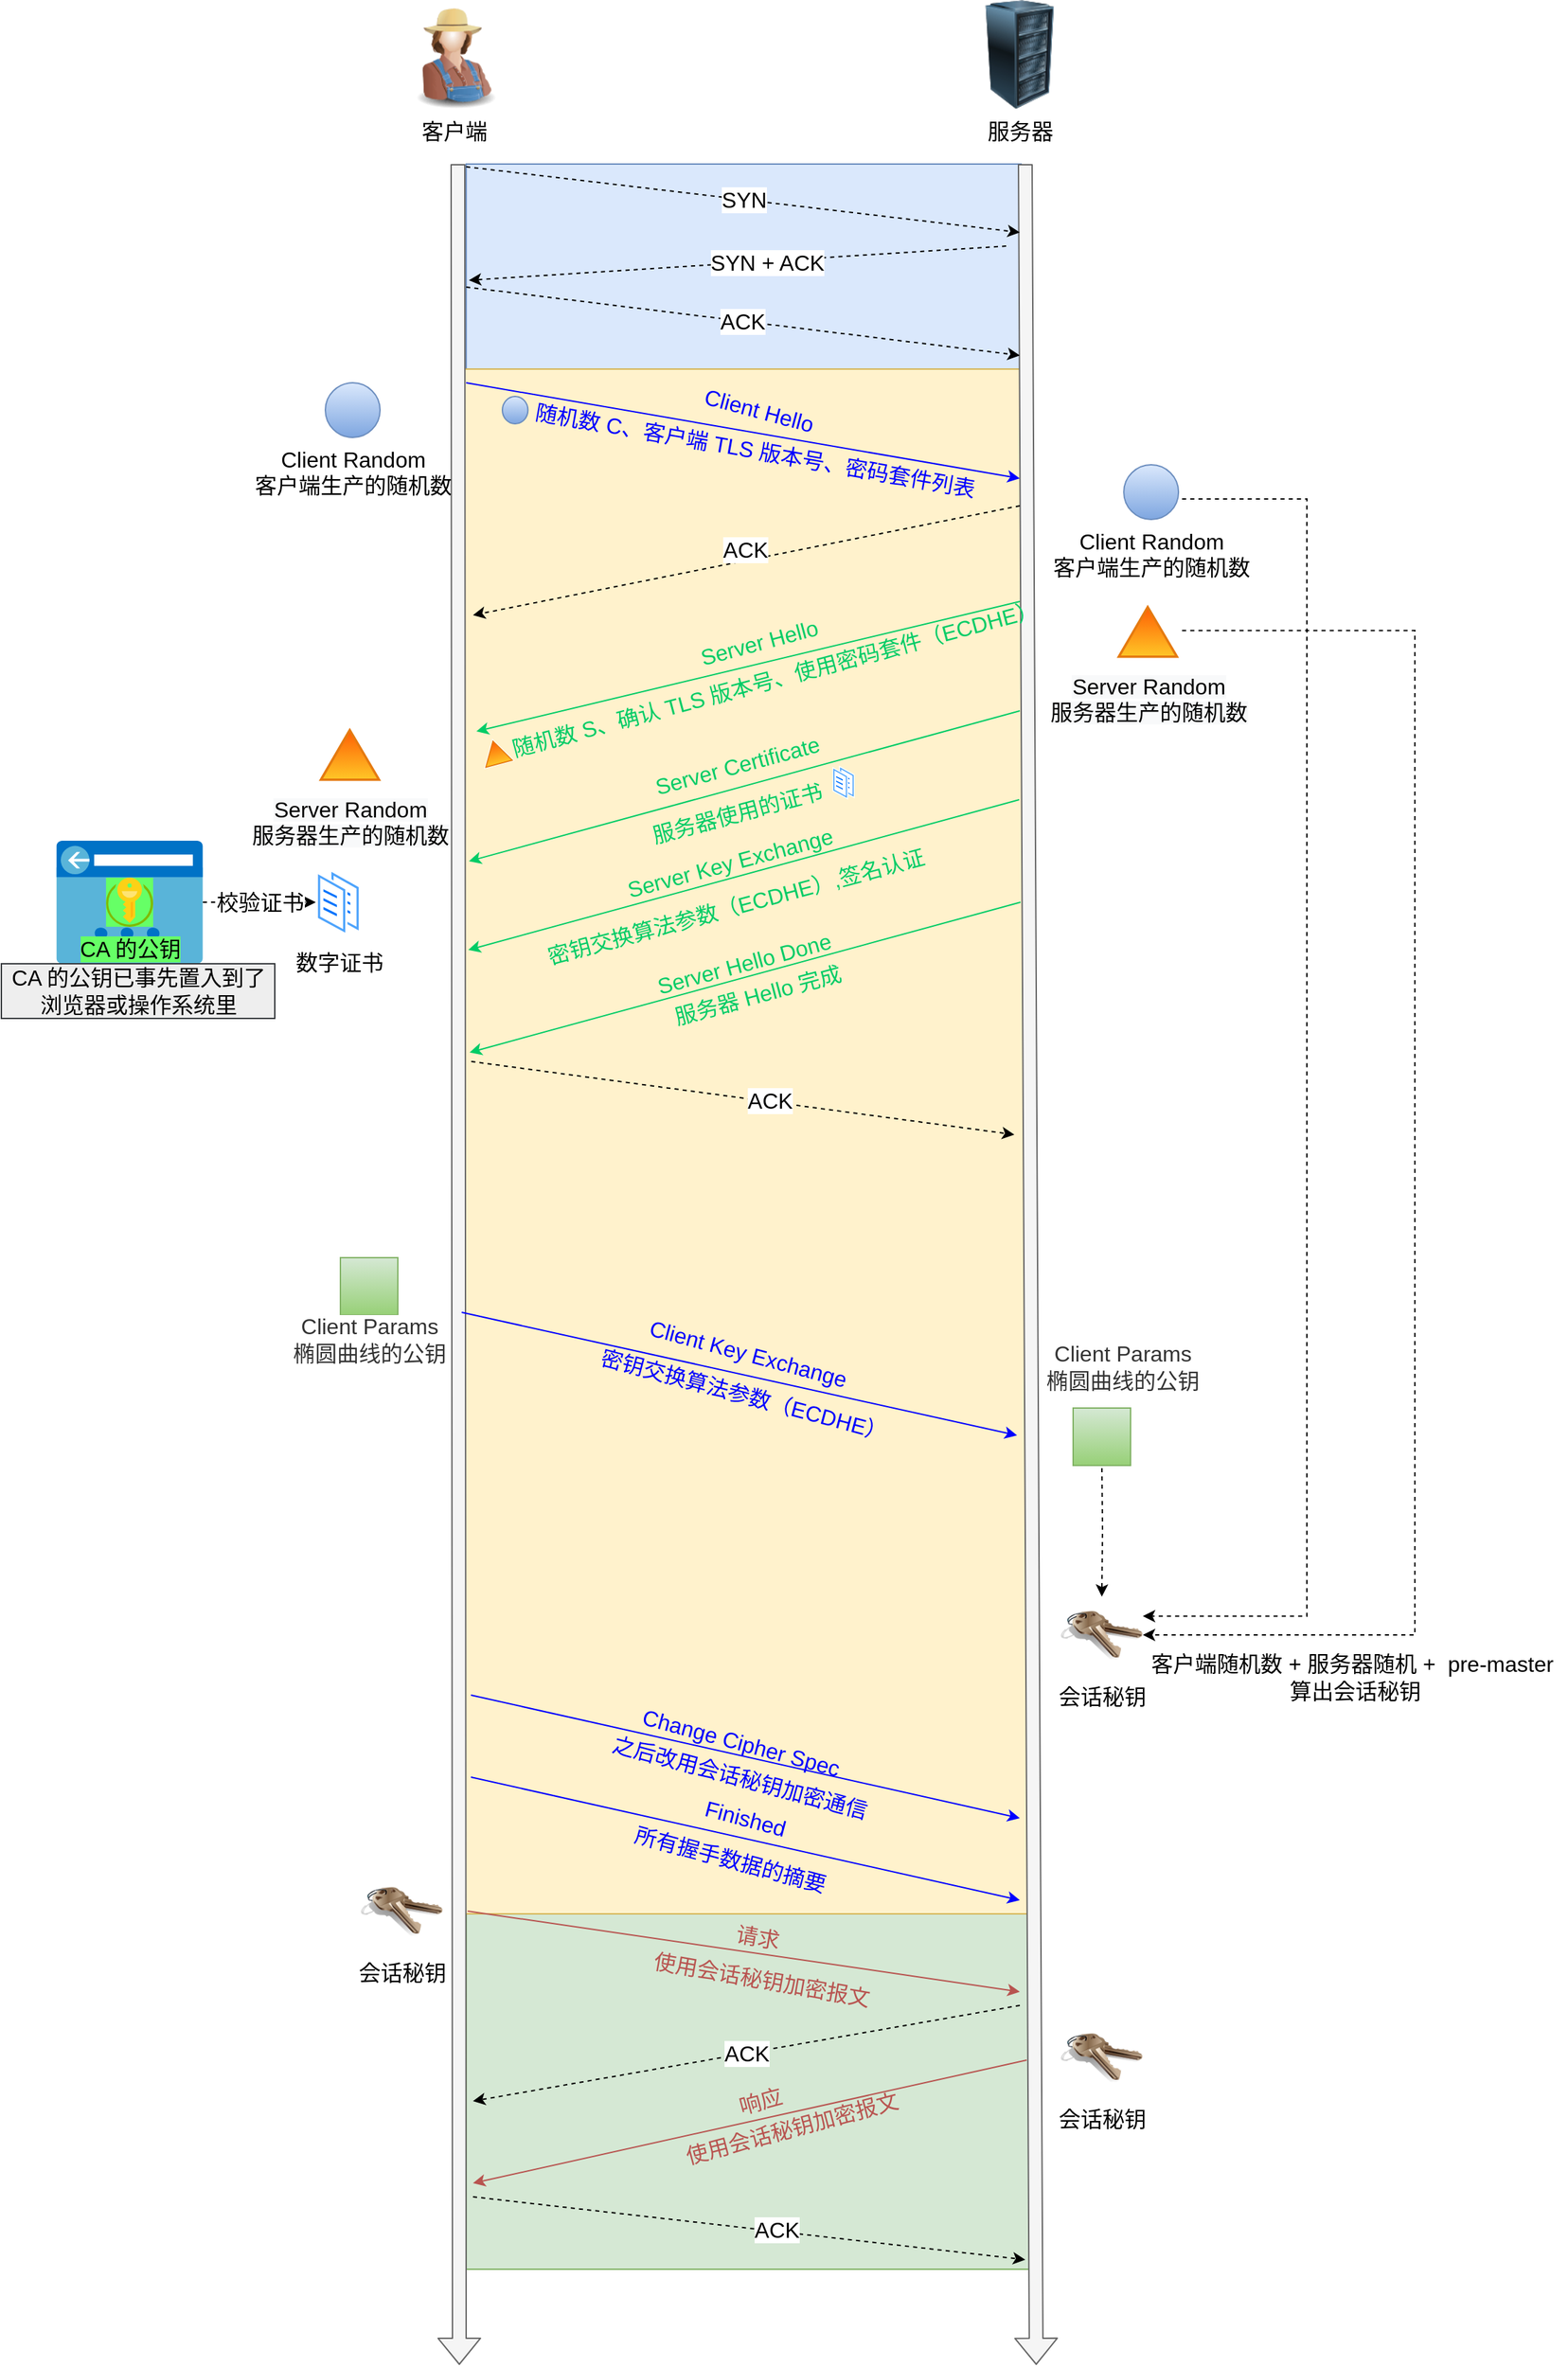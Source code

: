 <mxfile version="14.1.2" type="github">
  <diagram id="ETCgd9DjTEJAdxNfnKiP" name="第 1 页">
    <mxGraphModel dx="1426" dy="825" grid="1" gridSize="10" guides="1" tooltips="1" connect="1" arrows="1" fold="1" page="1" pageScale="1" pageWidth="827" pageHeight="1169" math="0" shadow="0">
      <root>
        <mxCell id="0" />
        <mxCell id="1" parent="0" />
        <mxCell id="SMTfnlldAPq2TJX3tMAA-1" value="" style="rounded=0;whiteSpace=wrap;html=1;fillColor=#dae8fc;strokeColor=#6c8ebf;fontSize=16;" vertex="1" parent="1">
          <mxGeometry x="485.03" y="430" width="406" height="150" as="geometry" />
        </mxCell>
        <mxCell id="SMTfnlldAPq2TJX3tMAA-2" value="" style="rounded=0;whiteSpace=wrap;html=1;fillColor=#d5e8d4;strokeColor=#82b366;fontSize=16;" vertex="1" parent="1">
          <mxGeometry x="485.03" y="1710" width="414.97" height="260" as="geometry" />
        </mxCell>
        <mxCell id="SMTfnlldAPq2TJX3tMAA-3" value="" style="rounded=0;whiteSpace=wrap;html=1;fillColor=#fff2cc;strokeColor=#d6b656;fontSize=16;" vertex="1" parent="1">
          <mxGeometry x="479" y="580" width="420" height="1130" as="geometry" />
        </mxCell>
        <mxCell id="SMTfnlldAPq2TJX3tMAA-4" value="客户端" style="image;html=1;labelBackgroundColor=#ffffff;image=img/lib/clip_art/people/Farmer_Woman_128x128.png;fontSize=16;" vertex="1" parent="1">
          <mxGeometry x="436.4" y="310" width="80" height="80" as="geometry" />
        </mxCell>
        <mxCell id="SMTfnlldAPq2TJX3tMAA-5" value="服务器" style="image;html=1;labelBackgroundColor=#ffffff;image=img/lib/clip_art/computers/Server_Rack_128x128.png;fontSize=16;" vertex="1" parent="1">
          <mxGeometry x="850" y="310" width="80" height="80" as="geometry" />
        </mxCell>
        <mxCell id="SMTfnlldAPq2TJX3tMAA-6" value="" style="shape=flexArrow;endArrow=classic;html=1;fillColor=#f5f5f5;strokeColor=#666666;fontSize=16;" edge="1" parent="1">
          <mxGeometry width="50" height="50" relative="1" as="geometry">
            <mxPoint x="479" y="430" as="sourcePoint" />
            <mxPoint x="480" y="2040" as="targetPoint" />
          </mxGeometry>
        </mxCell>
        <mxCell id="SMTfnlldAPq2TJX3tMAA-7" value="" style="shape=flexArrow;endArrow=classic;html=1;fillColor=#f5f5f5;strokeColor=#666666;fontSize=16;" edge="1" parent="1">
          <mxGeometry width="50" height="50" relative="1" as="geometry">
            <mxPoint x="894" y="430" as="sourcePoint" />
            <mxPoint x="902" y="2040" as="targetPoint" />
          </mxGeometry>
        </mxCell>
        <mxCell id="SMTfnlldAPq2TJX3tMAA-8" value="" style="endArrow=classic;html=1;fontColor=#0000FF;gradientColor=#7ea6e0;fillColor=#dae8fc;strokeColor=#0000FF;fontSize=16;" edge="1" parent="1">
          <mxGeometry width="50" height="50" relative="1" as="geometry">
            <mxPoint x="485" y="590" as="sourcePoint" />
            <mxPoint x="890" y="660" as="targetPoint" />
          </mxGeometry>
        </mxCell>
        <mxCell id="SMTfnlldAPq2TJX3tMAA-9" value="Client Hello" style="text;html=1;align=center;verticalAlign=middle;resizable=0;points=[];autosize=1;rotation=15;fontColor=#0000FF;fontSize=16;" vertex="1" parent="1">
          <mxGeometry x="649" y="600" width="100" height="20" as="geometry" />
        </mxCell>
        <mxCell id="SMTfnlldAPq2TJX3tMAA-10" value="" style="endArrow=classic;html=1;dashed=1;fontSize=16;" edge="1" parent="1">
          <mxGeometry width="50" height="50" relative="1" as="geometry">
            <mxPoint x="890" y="680" as="sourcePoint" />
            <mxPoint x="490" y="760" as="targetPoint" />
          </mxGeometry>
        </mxCell>
        <mxCell id="SMTfnlldAPq2TJX3tMAA-11" value="ACK" style="text;html=1;align=center;verticalAlign=middle;resizable=0;points=[];labelBackgroundColor=#ffffff;fontSize=16;" vertex="1" connectable="0" parent="SMTfnlldAPq2TJX3tMAA-10">
          <mxGeometry x="-0.264" relative="1" as="geometry">
            <mxPoint x="-53.91" y="2.67" as="offset" />
          </mxGeometry>
        </mxCell>
        <mxCell id="SMTfnlldAPq2TJX3tMAA-12" value="" style="endArrow=classic;html=1;fontColor=#00CC66;strokeColor=#00CC66;fontSize=16;" edge="1" parent="1">
          <mxGeometry width="50" height="50" relative="1" as="geometry">
            <mxPoint x="890" y="750" as="sourcePoint" />
            <mxPoint x="492.5" y="845" as="targetPoint" />
          </mxGeometry>
        </mxCell>
        <mxCell id="SMTfnlldAPq2TJX3tMAA-13" value="Server Hello" style="text;html=1;align=center;verticalAlign=middle;resizable=0;points=[];autosize=1;rotation=-15;fontColor=#00CC66;fontSize=16;" vertex="1" parent="1">
          <mxGeometry x="649" y="770" width="100" height="20" as="geometry" />
        </mxCell>
        <mxCell id="SMTfnlldAPq2TJX3tMAA-14" value="随机数 C、客户端 TLS 版本号、密码套件列表" style="text;html=1;align=left;verticalAlign=middle;resizable=0;points=[];autosize=1;rotation=10;fontColor=#0000FF;fontSize=16;" vertex="1" parent="1">
          <mxGeometry x="531.03" y="630" width="340" height="20" as="geometry" />
        </mxCell>
        <mxCell id="SMTfnlldAPq2TJX3tMAA-15" value="" style="endArrow=classic;html=1;dashed=1;fontSize=16;" edge="1" parent="1">
          <mxGeometry width="50" height="50" relative="1" as="geometry">
            <mxPoint x="488.75" y="1086.5" as="sourcePoint" />
            <mxPoint x="886" y="1140" as="targetPoint" />
          </mxGeometry>
        </mxCell>
        <mxCell id="SMTfnlldAPq2TJX3tMAA-16" value="ACK" style="text;html=1;align=center;verticalAlign=middle;resizable=0;points=[];labelBackgroundColor=#ffffff;fontSize=16;" vertex="1" connectable="0" parent="SMTfnlldAPq2TJX3tMAA-15">
          <mxGeometry x="0.096" y="1" relative="1" as="geometry">
            <mxPoint as="offset" />
          </mxGeometry>
        </mxCell>
        <mxCell id="SMTfnlldAPq2TJX3tMAA-17" value="" style="endArrow=classic;html=1;strokeColor=#0000FF;fontSize=16;" edge="1" parent="1">
          <mxGeometry width="50" height="50" relative="1" as="geometry">
            <mxPoint x="481.75" y="1270" as="sourcePoint" />
            <mxPoint x="888" y="1360" as="targetPoint" />
          </mxGeometry>
        </mxCell>
        <mxCell id="SMTfnlldAPq2TJX3tMAA-18" value="Client Key Exchange" style="text;html=1;align=center;verticalAlign=middle;resizable=0;points=[];autosize=1;rotation=15;fontColor=#0000FF;fontSize=16;" vertex="1" parent="1">
          <mxGeometry x="611.03" y="1290" width="160" height="20" as="geometry" />
        </mxCell>
        <mxCell id="SMTfnlldAPq2TJX3tMAA-19" value="密钥交换算法参数（ECDHE）" style="text;html=1;align=center;verticalAlign=middle;resizable=0;points=[];autosize=1;rotation=15;fontColor=#0000FF;fontSize=16;" vertex="1" parent="1">
          <mxGeometry x="572.5" y="1320" width="230" height="20" as="geometry" />
        </mxCell>
        <mxCell id="SMTfnlldAPq2TJX3tMAA-20" value="使用会话秘钥加密报文" style="text;html=1;align=center;verticalAlign=middle;resizable=0;points=[];autosize=1;rotation=10;fontColor=#B85450;fontSize=16;" vertex="1" parent="1">
          <mxGeometry x="611.03" y="1748.0" width="180" height="20" as="geometry" />
        </mxCell>
        <mxCell id="SMTfnlldAPq2TJX3tMAA-23" style="edgeStyle=orthogonalEdgeStyle;rounded=0;orthogonalLoop=1;jettySize=auto;html=1;entryX=1;entryY=0.25;entryDx=0;entryDy=0;dashed=1;fontSize=16;" edge="1" parent="1" target="SMTfnlldAPq2TJX3tMAA-46">
          <mxGeometry relative="1" as="geometry">
            <mxPoint x="1008.69" y="675" as="sourcePoint" />
            <Array as="points">
              <mxPoint x="1100" y="675" />
              <mxPoint x="1100" y="1492" />
            </Array>
          </mxGeometry>
        </mxCell>
        <mxCell id="SMTfnlldAPq2TJX3tMAA-25" value="Client Random&lt;br style=&quot;font-size: 16px;&quot;&gt;客户端生产的随机数" style="verticalLabelPosition=bottom;verticalAlign=top;html=1;shape=mxgraph.basic.donut;dx=20;gradientColor=#7ea6e0;fillColor=#dae8fc;strokeColor=#6c8ebf;fontSize=16;" vertex="1" parent="1">
          <mxGeometry x="382" y="590" width="40" height="40" as="geometry" />
        </mxCell>
        <mxCell id="SMTfnlldAPq2TJX3tMAA-26" style="edgeStyle=orthogonalEdgeStyle;rounded=0;orthogonalLoop=1;jettySize=auto;html=1;dashed=1;entryX=1;entryY=0.5;entryDx=0;entryDy=0;fontSize=16;" edge="1" parent="1" source="SMTfnlldAPq2TJX3tMAA-27" target="SMTfnlldAPq2TJX3tMAA-46">
          <mxGeometry relative="1" as="geometry">
            <mxPoint x="1188.69" y="771.25" as="targetPoint" />
            <Array as="points">
              <mxPoint x="1179" y="771" />
              <mxPoint x="1179" y="1506" />
              <mxPoint x="980" y="1506" />
            </Array>
          </mxGeometry>
        </mxCell>
        <mxCell id="SMTfnlldAPq2TJX3tMAA-27" value="&lt;span style=&quot;background-color: rgb(248, 249, 250); font-size: 16px;&quot;&gt;Server Random&lt;/span&gt;&lt;br style=&quot;background-color: rgb(248, 249, 250); font-size: 16px;&quot;&gt;&lt;span style=&quot;background-color: rgb(248, 249, 250); font-size: 16px;&quot;&gt;服务器生产的随机数&lt;/span&gt;" style="aspect=fixed;perimeter=ellipsePerimeter;html=1;align=center;shadow=0;dashed=0;spacingTop=3;image;image=img/lib/active_directory/windows_domain.svg;fontSize=16;" vertex="1" parent="1">
          <mxGeometry x="958.69" y="750" width="50" height="42.5" as="geometry" />
        </mxCell>
        <mxCell id="SMTfnlldAPq2TJX3tMAA-29" value="&lt;span style=&quot;background-color: rgb(248, 249, 250); font-size: 16px;&quot;&gt;Server Random&lt;/span&gt;&lt;br style=&quot;background-color: rgb(248, 249, 250); font-size: 16px;&quot;&gt;&lt;span style=&quot;background-color: rgb(248, 249, 250); font-size: 16px;&quot;&gt;服务器生产的随机数&lt;/span&gt;" style="aspect=fixed;perimeter=ellipsePerimeter;html=1;align=center;shadow=0;dashed=0;spacingTop=3;image;image=img/lib/active_directory/windows_domain.svg;fontSize=16;" vertex="1" parent="1">
          <mxGeometry x="375" y="840" width="50" height="42.5" as="geometry" />
        </mxCell>
        <mxCell id="SMTfnlldAPq2TJX3tMAA-32" value="数字证书" style="aspect=fixed;perimeter=ellipsePerimeter;html=1;align=center;shadow=0;dashed=0;spacingTop=3;image;image=img/lib/active_directory/documents.svg;fontSize=16;" vertex="1" parent="1">
          <mxGeometry x="375" y="945" width="33" height="50" as="geometry" />
        </mxCell>
        <mxCell id="SMTfnlldAPq2TJX3tMAA-34" value="" style="group;fontSize=16;" vertex="1" connectable="0" parent="1">
          <mxGeometry x="170" y="925" width="175" height="130" as="geometry" />
        </mxCell>
        <mxCell id="SMTfnlldAPq2TJX3tMAA-35" value="" style="aspect=fixed;html=1;points=[];align=center;image;fontSize=16;image=img/lib/mscae/ClassicIPAddress.svg;" vertex="1" parent="SMTfnlldAPq2TJX3tMAA-34">
          <mxGeometry x="15.24" width="107.14" height="90" as="geometry" />
        </mxCell>
        <mxCell id="SMTfnlldAPq2TJX3tMAA-36" value="&lt;span style=&quot;font-size: 16px;&quot;&gt;CA 的公钥&lt;/span&gt;" style="aspect=fixed;html=1;points=[];align=center;image;fontSize=16;image=img/lib/mscae/Key_Vaults.svg;imageBackground=#66FF66;labelBackgroundColor=#66FF66;" vertex="1" parent="SMTfnlldAPq2TJX3tMAA-34">
          <mxGeometry x="51.58" y="27.05" width="34.46" height="35.9" as="geometry" />
        </mxCell>
        <mxCell id="SMTfnlldAPq2TJX3tMAA-37" value="CA 的公钥已事先置入到了&lt;br style=&quot;font-size: 16px;&quot;&gt;浏览器或操作系统里" style="text;html=1;align=center;verticalAlign=middle;resizable=0;points=[];autosize=1;fillColor=#eeeeee;strokeColor=#36393d;fontSize=16;" vertex="1" parent="SMTfnlldAPq2TJX3tMAA-34">
          <mxGeometry x="-25" y="90" width="200" height="40" as="geometry" />
        </mxCell>
        <mxCell id="SMTfnlldAPq2TJX3tMAA-38" value="随机数 S、确认 TLS 版本号、使用密码套件（ECDHE）" style="text;html=1;align=left;verticalAlign=middle;resizable=0;points=[];autosize=1;rotation=-15;fontColor=#00CC66;fontSize=16;" vertex="1" parent="1">
          <mxGeometry x="510" y="795" width="410" height="20" as="geometry" />
        </mxCell>
        <mxCell id="SMTfnlldAPq2TJX3tMAA-39" value="" style="aspect=fixed;perimeter=ellipsePerimeter;html=1;align=center;shadow=0;dashed=0;spacingTop=3;image;image=img/lib/active_directory/windows_domain.svg;rotation=-15;fontSize=16;" vertex="1" parent="1">
          <mxGeometry x="494.97" y="850" width="23.53" height="20" as="geometry" />
        </mxCell>
        <mxCell id="SMTfnlldAPq2TJX3tMAA-42" value="" style="edgeStyle=orthogonalEdgeStyle;rounded=0;orthogonalLoop=1;jettySize=auto;html=1;dashed=1;fontSize=16;" edge="1" parent="1" target="SMTfnlldAPq2TJX3tMAA-46">
          <mxGeometry relative="1" as="geometry">
            <mxPoint x="950" y="1378" as="sourcePoint" />
          </mxGeometry>
        </mxCell>
        <mxCell id="SMTfnlldAPq2TJX3tMAA-44" value="校验证书" style="edgeStyle=orthogonalEdgeStyle;rounded=0;orthogonalLoop=1;jettySize=auto;html=1;entryX=0;entryY=0.5;entryDx=0;entryDy=0;dashed=1;fontSize=16;" edge="1" parent="1" source="SMTfnlldAPq2TJX3tMAA-35" target="SMTfnlldAPq2TJX3tMAA-32">
          <mxGeometry relative="1" as="geometry" />
        </mxCell>
        <mxCell id="SMTfnlldAPq2TJX3tMAA-46" value="会话秘钥" style="image;html=1;labelBackgroundColor=#ffffff;image=img/lib/clip_art/general/Keys_128x128.png;fontSize=16;" vertex="1" parent="1">
          <mxGeometry x="920" y="1478" width="60" height="57" as="geometry" />
        </mxCell>
        <mxCell id="SMTfnlldAPq2TJX3tMAA-47" value="&lt;span style=&quot;font-size: 16px; background-color: rgb(255, 255, 255);&quot;&gt;客户端随机数&amp;nbsp;&lt;/span&gt;&lt;span style=&quot;font-size: 16px; background-color: rgb(255, 255, 255);&quot;&gt;+&amp;nbsp;&lt;/span&gt;&lt;span style=&quot;font-size: 16px; background-color: rgb(255, 255, 255);&quot;&gt;服务器随机&amp;nbsp;&lt;/span&gt;&lt;span style=&quot;font-size: 16px; background-color: rgb(255, 255, 255);&quot;&gt;+&amp;nbsp;&amp;nbsp;&lt;/span&gt;&lt;span style=&quot;font-size: 16px; background-color: rgb(255, 255, 255);&quot;&gt;pre-master&amp;nbsp;&lt;/span&gt;&lt;br style=&quot;font-size: 16px;&quot;&gt;&lt;span style=&quot;font-size: 16px; background-color: rgb(255, 255, 255);&quot;&gt;算出会话秘钥&lt;/span&gt;" style="text;html=1;align=center;verticalAlign=middle;resizable=0;points=[];autosize=1;fontSize=16;" vertex="1" parent="1">
          <mxGeometry x="980" y="1517" width="310" height="40" as="geometry" />
        </mxCell>
        <mxCell id="SMTfnlldAPq2TJX3tMAA-50" value="" style="endArrow=classic;html=1;strokeColor=#0000FF;fontSize=16;" edge="1" parent="1">
          <mxGeometry width="50" height="50" relative="1" as="geometry">
            <mxPoint x="488.5" y="1550" as="sourcePoint" />
            <mxPoint x="890" y="1640" as="targetPoint" />
          </mxGeometry>
        </mxCell>
        <mxCell id="SMTfnlldAPq2TJX3tMAA-51" value="Change Cipher Spec&amp;nbsp;" style="text;html=1;align=center;verticalAlign=middle;resizable=0;points=[];autosize=1;rotation=15;fontColor=#0000FF;fontSize=16;" vertex="1" parent="1">
          <mxGeometry x="602.5" y="1575" width="170" height="20" as="geometry" />
        </mxCell>
        <mxCell id="SMTfnlldAPq2TJX3tMAA-52" value="之后改用会话秘钥加密通信" style="text;html=1;align=center;verticalAlign=middle;resizable=0;points=[];autosize=1;rotation=15;fontColor=#0000FF;fontSize=16;" vertex="1" parent="1">
          <mxGeometry x="580" y="1600" width="210" height="20" as="geometry" />
        </mxCell>
        <mxCell id="SMTfnlldAPq2TJX3tMAA-53" value="" style="endArrow=classic;html=1;strokeColor=#0000FF;fontSize=16;" edge="1" parent="1">
          <mxGeometry width="50" height="50" relative="1" as="geometry">
            <mxPoint x="488.5" y="1610" as="sourcePoint" />
            <mxPoint x="890" y="1700" as="targetPoint" />
          </mxGeometry>
        </mxCell>
        <mxCell id="SMTfnlldAPq2TJX3tMAA-54" value="Finished" style="text;html=1;align=center;verticalAlign=middle;resizable=0;points=[];autosize=1;rotation=15;fontColor=#0000FF;fontSize=16;" vertex="1" parent="1">
          <mxGeometry x="649" y="1630" width="80" height="20" as="geometry" />
        </mxCell>
        <mxCell id="SMTfnlldAPq2TJX3tMAA-55" value="所有握手数据的摘要" style="text;html=1;align=center;verticalAlign=middle;resizable=0;points=[];autosize=1;rotation=15;fontColor=#0000FF;fontSize=16;" vertex="1" parent="1">
          <mxGeometry x="597.8" y="1660" width="160" height="20" as="geometry" />
        </mxCell>
        <mxCell id="SMTfnlldAPq2TJX3tMAA-64" value="Server Hello Done" style="text;html=1;align=center;verticalAlign=middle;resizable=0;points=[];autosize=1;rotation=-15;fontColor=#00CC66;fontSize=16;" vertex="1" parent="1">
          <mxGeometry x="612.5" y="1005" width="150" height="20" as="geometry" />
        </mxCell>
        <mxCell id="SMTfnlldAPq2TJX3tMAA-65" value="服务器 Hello 完成" style="text;html=1;align=center;verticalAlign=middle;resizable=0;points=[];autosize=1;rotation=-15;fontColor=#00CC66;fontSize=16;" vertex="1" parent="1">
          <mxGeometry x="627.8" y="1028" width="140" height="20" as="geometry" />
        </mxCell>
        <mxCell id="SMTfnlldAPq2TJX3tMAA-66" value="" style="endArrow=classic;html=1;fontColor=#00CC66;strokeColor=#00CC66;fontSize=16;" edge="1" parent="1">
          <mxGeometry width="50" height="50" relative="1" as="geometry">
            <mxPoint x="890.5" y="970" as="sourcePoint" />
            <mxPoint x="487.5" y="1079.89" as="targetPoint" />
          </mxGeometry>
        </mxCell>
        <mxCell id="SMTfnlldAPq2TJX3tMAA-67" value="Server Certificate" style="text;html=1;align=center;verticalAlign=middle;resizable=0;points=[];autosize=1;rotation=-15;fontColor=#00CC66;fontSize=16;" vertex="1" parent="1">
          <mxGeometry x="612.8" y="860" width="140" height="20" as="geometry" />
        </mxCell>
        <mxCell id="SMTfnlldAPq2TJX3tMAA-68" value="服务器使用的证书" style="text;html=1;align=center;verticalAlign=middle;resizable=0;points=[];autosize=1;rotation=-15;fontColor=#00CC66;fontSize=16;" vertex="1" parent="1">
          <mxGeometry x="612.8" y="895" width="140" height="20" as="geometry" />
        </mxCell>
        <mxCell id="SMTfnlldAPq2TJX3tMAA-69" value="" style="endArrow=classic;html=1;strokeColor=#00CC66;fontSize=16;" edge="1" parent="1">
          <mxGeometry width="50" height="50" relative="1" as="geometry">
            <mxPoint x="890" y="830" as="sourcePoint" />
            <mxPoint x="487.0" y="940" as="targetPoint" />
          </mxGeometry>
        </mxCell>
        <mxCell id="SMTfnlldAPq2TJX3tMAA-70" value="" style="aspect=fixed;perimeter=ellipsePerimeter;html=1;align=center;shadow=0;dashed=0;spacingTop=3;image;image=img/lib/active_directory/documents.svg;fontColor=#00CC66;fontSize=16;" vertex="1" parent="1">
          <mxGeometry x="752.8" y="870" width="16.5" height="25" as="geometry" />
        </mxCell>
        <mxCell id="SMTfnlldAPq2TJX3tMAA-73" value="" style="endArrow=classic;html=1;gradientColor=#ea6b66;fillColor=#f8cecc;strokeColor=#b85450;fontSize=16;" edge="1" parent="1">
          <mxGeometry x="-0.016" y="10" width="50" height="50" relative="1" as="geometry">
            <mxPoint x="486.13" y="1708" as="sourcePoint" />
            <mxPoint x="890" y="1767" as="targetPoint" />
            <mxPoint as="offset" />
          </mxGeometry>
        </mxCell>
        <mxCell id="SMTfnlldAPq2TJX3tMAA-74" value="" style="endArrow=classic;html=1;dashed=1;fontSize=16;" edge="1" parent="1">
          <mxGeometry width="50" height="50" relative="1" as="geometry">
            <mxPoint x="490" y="1917" as="sourcePoint" />
            <mxPoint x="894" y="1963" as="targetPoint" />
          </mxGeometry>
        </mxCell>
        <mxCell id="SMTfnlldAPq2TJX3tMAA-75" value="ACK" style="text;html=1;align=center;verticalAlign=middle;resizable=0;points=[];labelBackgroundColor=#ffffff;fontSize=16;" vertex="1" connectable="0" parent="SMTfnlldAPq2TJX3tMAA-74">
          <mxGeometry x="0.096" y="1" relative="1" as="geometry">
            <mxPoint as="offset" />
          </mxGeometry>
        </mxCell>
        <mxCell id="SMTfnlldAPq2TJX3tMAA-76" value="ACK" style="endArrow=classic;html=1;dashed=1;fontSize=16;" edge="1" parent="1">
          <mxGeometry width="50" height="50" relative="1" as="geometry">
            <mxPoint x="890" y="1777" as="sourcePoint" />
            <mxPoint x="490" y="1847" as="targetPoint" />
          </mxGeometry>
        </mxCell>
        <mxCell id="SMTfnlldAPq2TJX3tMAA-77" value="" style="endArrow=classic;html=1;strokeColor=#B85450;fontSize=16;" edge="1" parent="1">
          <mxGeometry width="50" height="50" relative="1" as="geometry">
            <mxPoint x="895" y="1817" as="sourcePoint" />
            <mxPoint x="490" y="1907" as="targetPoint" />
          </mxGeometry>
        </mxCell>
        <mxCell id="SMTfnlldAPq2TJX3tMAA-78" value="&lt;font color=&quot;#b85450&quot; style=&quot;font-size: 16px;&quot;&gt;使用会话秘钥加密报文&lt;/font&gt;" style="text;html=1;align=center;verticalAlign=middle;resizable=0;points=[];autosize=1;rotation=-15;fontSize=16;" vertex="1" parent="1">
          <mxGeometry x="632.8" y="1857" width="180" height="20" as="geometry" />
        </mxCell>
        <mxCell id="SMTfnlldAPq2TJX3tMAA-79" value="会话秘钥" style="image;html=1;labelBackgroundColor=#ffffff;image=img/lib/clip_art/general/Keys_128x128.png;fontSize=16;" vertex="1" parent="1">
          <mxGeometry x="408.0" y="1680" width="60" height="57" as="geometry" />
        </mxCell>
        <mxCell id="SMTfnlldAPq2TJX3tMAA-80" value="会话秘钥" style="image;html=1;labelBackgroundColor=#ffffff;image=img/lib/clip_art/general/Keys_128x128.png;fontSize=16;" vertex="1" parent="1">
          <mxGeometry x="920" y="1787" width="60" height="57" as="geometry" />
        </mxCell>
        <mxCell id="SMTfnlldAPq2TJX3tMAA-81" value="Client Random&lt;br style=&quot;font-size: 16px;&quot;&gt;客户端生产的随机数" style="verticalLabelPosition=bottom;verticalAlign=top;html=1;shape=mxgraph.basic.donut;dx=20;gradientColor=#7ea6e0;fillColor=#dae8fc;strokeColor=#6c8ebf;fontSize=16;" vertex="1" parent="1">
          <mxGeometry x="966.07" y="650" width="40" height="40" as="geometry" />
        </mxCell>
        <mxCell id="SMTfnlldAPq2TJX3tMAA-82" value="" style="verticalLabelPosition=bottom;verticalAlign=top;html=1;shape=mxgraph.basic.donut;dx=20;gradientColor=#7ea6e0;fillColor=#dae8fc;strokeColor=#6c8ebf;fontSize=16;" vertex="1" parent="1">
          <mxGeometry x="511.5" y="600" width="18.69" height="20" as="geometry" />
        </mxCell>
        <mxCell id="SMTfnlldAPq2TJX3tMAA-92" value="响应" style="text;html=1;align=center;verticalAlign=middle;resizable=0;points=[];autosize=1;fontColor=#B85450;rotation=-15;fontSize=16;" vertex="1" parent="1">
          <mxGeometry x="675.03" y="1837" width="50" height="20" as="geometry" />
        </mxCell>
        <mxCell id="SMTfnlldAPq2TJX3tMAA-93" value="请求" style="text;html=1;align=center;verticalAlign=middle;resizable=0;points=[];autosize=1;fontColor=#B85450;rotation=10;fontSize=16;" vertex="1" parent="1">
          <mxGeometry x="672.8" y="1717.0" width="50" height="20" as="geometry" />
        </mxCell>
        <mxCell id="SMTfnlldAPq2TJX3tMAA-94" value="SYN" style="endArrow=classic;html=1;fontColor=#000000;gradientColor=#7ea6e0;fillColor=#dae8fc;strokeColor=#000000;dashed=1;fontSize=16;" edge="1" parent="1">
          <mxGeometry width="50" height="50" relative="1" as="geometry">
            <mxPoint x="485" y="432" as="sourcePoint" />
            <mxPoint x="890" y="480" as="targetPoint" />
          </mxGeometry>
        </mxCell>
        <mxCell id="SMTfnlldAPq2TJX3tMAA-95" value="" style="endArrow=classic;html=1;dashed=1;fontSize=16;" edge="1" parent="1">
          <mxGeometry width="50" height="50" relative="1" as="geometry">
            <mxPoint x="880" y="490" as="sourcePoint" />
            <mxPoint x="487.0" y="515" as="targetPoint" />
          </mxGeometry>
        </mxCell>
        <mxCell id="SMTfnlldAPq2TJX3tMAA-96" value="SYN + ACK" style="text;html=1;align=center;verticalAlign=middle;resizable=0;points=[];labelBackgroundColor=#ffffff;fontSize=16;" vertex="1" connectable="0" parent="SMTfnlldAPq2TJX3tMAA-95">
          <mxGeometry x="-0.264" relative="1" as="geometry">
            <mxPoint x="-30.38" y="2.67" as="offset" />
          </mxGeometry>
        </mxCell>
        <mxCell id="SMTfnlldAPq2TJX3tMAA-97" value="ACK" style="endArrow=classic;html=1;fontColor=#000000;gradientColor=#7ea6e0;fillColor=#dae8fc;strokeColor=#000000;dashed=1;fontSize=16;" edge="1" parent="1">
          <mxGeometry width="50" height="50" relative="1" as="geometry">
            <mxPoint x="485" y="520" as="sourcePoint" />
            <mxPoint x="890" y="570" as="targetPoint" />
          </mxGeometry>
        </mxCell>
        <mxCell id="SMTfnlldAPq2TJX3tMAA-98" value="Server Key Exchange &amp;nbsp;" style="text;html=1;align=center;verticalAlign=middle;resizable=0;points=[];autosize=1;rotation=-15;fontColor=#00CC66;fontSize=16;" vertex="1" parent="1">
          <mxGeometry x="592.33" y="930" width="180" height="20" as="geometry" />
        </mxCell>
        <mxCell id="SMTfnlldAPq2TJX3tMAA-99" value="密钥交换算法参数（ECDHE）,签名认证" style="text;html=1;align=center;verticalAlign=middle;resizable=0;points=[];autosize=1;rotation=-15;fontColor=#00CC66;fontSize=16;" vertex="1" parent="1">
          <mxGeometry x="532.33" y="963" width="300" height="20" as="geometry" />
        </mxCell>
        <mxCell id="SMTfnlldAPq2TJX3tMAA-100" value="" style="endArrow=classic;html=1;fontColor=#00CC66;strokeColor=#00CC66;fontSize=16;" edge="1" parent="1">
          <mxGeometry width="50" height="50" relative="1" as="geometry">
            <mxPoint x="889.53" y="895" as="sourcePoint" />
            <mxPoint x="486.53" y="1004.89" as="targetPoint" />
          </mxGeometry>
        </mxCell>
        <mxCell id="SMTfnlldAPq2TJX3tMAA-101" value="" style="rounded=0;whiteSpace=wrap;html=1;fillColor=#d5e8d4;strokeColor=#82b366;gradientColor=#97d077;" vertex="1" parent="1">
          <mxGeometry x="393" y="1230" width="42" height="42" as="geometry" />
        </mxCell>
        <mxCell id="SMTfnlldAPq2TJX3tMAA-102" value="&lt;span style=&quot;font-size: 16px ; color: rgb(51 , 51 , 51) ; font-family: &amp;#34;pingfang sc&amp;#34; , &amp;#34;lantinghei sc&amp;#34; , &amp;#34;microsoft yahei&amp;#34; , &amp;#34;hiragino sans gb&amp;#34; , &amp;#34;microsoft sans serif&amp;#34; , &amp;#34;wenquanyi micro hei&amp;#34; , &amp;#34;helvetica&amp;#34; , sans-serif ; background-color: rgb(255 , 255 , 255)&quot;&gt;Client Params&lt;br&gt;&lt;/span&gt;&lt;span style=&quot;font-size: 16px ; color: rgb(51 , 51 , 51) ; font-family: &amp;#34;pingfang sc&amp;#34; , &amp;#34;lantinghei sc&amp;#34; , &amp;#34;microsoft yahei&amp;#34; , &amp;#34;hiragino sans gb&amp;#34; , &amp;#34;microsoft sans serif&amp;#34; , &amp;#34;wenquanyi micro hei&amp;#34; , &amp;#34;helvetica&amp;#34; , sans-serif ; background-color: rgb(255 , 255 , 255)&quot;&gt;椭圆曲线的公钥&lt;/span&gt;&lt;span style=&quot;font-size: 16px ; color: rgb(51 , 51 , 51) ; font-family: &amp;#34;pingfang sc&amp;#34; , &amp;#34;lantinghei sc&amp;#34; , &amp;#34;microsoft yahei&amp;#34; , &amp;#34;hiragino sans gb&amp;#34; , &amp;#34;microsoft sans serif&amp;#34; , &amp;#34;wenquanyi micro hei&amp;#34; , &amp;#34;helvetica&amp;#34; , sans-serif ; background-color: rgb(255 , 255 , 255)&quot;&gt;&lt;br&gt;&lt;/span&gt;" style="text;html=1;align=center;verticalAlign=middle;resizable=0;points=[];autosize=1;" vertex="1" parent="1">
          <mxGeometry x="349" y="1270" width="130" height="40" as="geometry" />
        </mxCell>
        <mxCell id="SMTfnlldAPq2TJX3tMAA-103" value="" style="rounded=0;whiteSpace=wrap;html=1;fillColor=#d5e8d4;strokeColor=#82b366;gradientColor=#97d077;" vertex="1" parent="1">
          <mxGeometry x="929" y="1340" width="42" height="42" as="geometry" />
        </mxCell>
        <mxCell id="SMTfnlldAPq2TJX3tMAA-104" value="&lt;span style=&quot;font-size: 16px ; color: rgb(51 , 51 , 51) ; font-family: &amp;#34;pingfang sc&amp;#34; , &amp;#34;lantinghei sc&amp;#34; , &amp;#34;microsoft yahei&amp;#34; , &amp;#34;hiragino sans gb&amp;#34; , &amp;#34;microsoft sans serif&amp;#34; , &amp;#34;wenquanyi micro hei&amp;#34; , &amp;#34;helvetica&amp;#34; , sans-serif ; background-color: rgb(255 , 255 , 255)&quot;&gt;Client Params&lt;br&gt;&lt;/span&gt;&lt;span style=&quot;font-size: 16px ; color: rgb(51 , 51 , 51) ; font-family: &amp;#34;pingfang sc&amp;#34; , &amp;#34;lantinghei sc&amp;#34; , &amp;#34;microsoft yahei&amp;#34; , &amp;#34;hiragino sans gb&amp;#34; , &amp;#34;microsoft sans serif&amp;#34; , &amp;#34;wenquanyi micro hei&amp;#34; , &amp;#34;helvetica&amp;#34; , sans-serif ; background-color: rgb(255 , 255 , 255)&quot;&gt;椭圆曲线的公钥&lt;/span&gt;&lt;span style=&quot;font-size: 16px ; color: rgb(51 , 51 , 51) ; font-family: &amp;#34;pingfang sc&amp;#34; , &amp;#34;lantinghei sc&amp;#34; , &amp;#34;microsoft yahei&amp;#34; , &amp;#34;hiragino sans gb&amp;#34; , &amp;#34;microsoft sans serif&amp;#34; , &amp;#34;wenquanyi micro hei&amp;#34; , &amp;#34;helvetica&amp;#34; , sans-serif ; background-color: rgb(255 , 255 , 255)&quot;&gt;&lt;br&gt;&lt;/span&gt;" style="text;html=1;align=center;verticalAlign=middle;resizable=0;points=[];autosize=1;" vertex="1" parent="1">
          <mxGeometry x="900" y="1290" width="130" height="40" as="geometry" />
        </mxCell>
      </root>
    </mxGraphModel>
  </diagram>
</mxfile>
